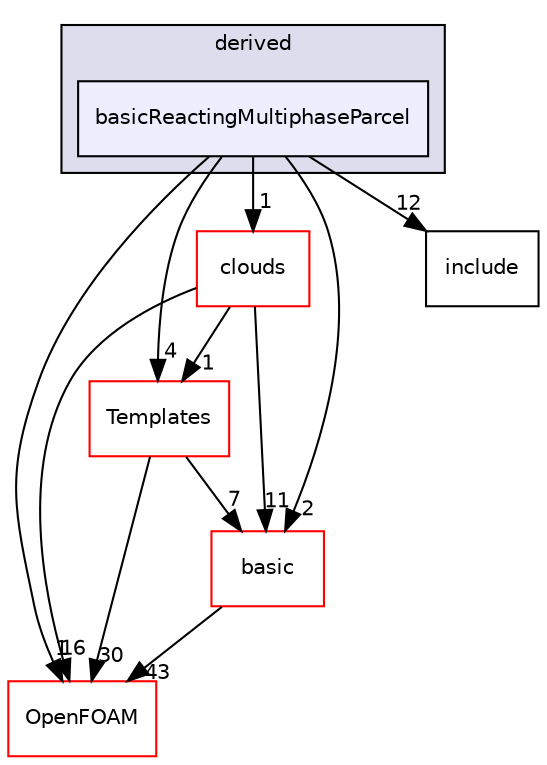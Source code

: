 digraph "src/lagrangian/intermediate/parcels/derived/basicReactingMultiphaseParcel" {
  bgcolor=transparent;
  compound=true
  node [ fontsize="10", fontname="Helvetica"];
  edge [ labelfontsize="10", labelfontname="Helvetica"];
  subgraph clusterdir_d25ce32b8f85f1a08cd016b541e3d76e {
    graph [ bgcolor="#ddddee", pencolor="black", label="derived" fontname="Helvetica", fontsize="10", URL="dir_d25ce32b8f85f1a08cd016b541e3d76e.html"]
  dir_29fea13ed0328410e10c2008cd538033 [shape=box, label="basicReactingMultiphaseParcel", style="filled", fillcolor="#eeeeff", pencolor="black", URL="dir_29fea13ed0328410e10c2008cd538033.html"];
  }
  dir_bdd630a78c14e3d279a2564e7964fc69 [shape=box label="clouds" color="red" URL="dir_bdd630a78c14e3d279a2564e7964fc69.html"];
  dir_0e9805b96b2bf461314a136059d44950 [shape=box label="Templates" color="red" URL="dir_0e9805b96b2bf461314a136059d44950.html"];
  dir_c5473ff19b20e6ec4dfe5c310b3778a8 [shape=box label="OpenFOAM" color="red" URL="dir_c5473ff19b20e6ec4dfe5c310b3778a8.html"];
  dir_5ad2c1d6ebf0f238b9e7d5151a24f37c [shape=box label="include" URL="dir_5ad2c1d6ebf0f238b9e7d5151a24f37c.html"];
  dir_584e0ab0901b4327f36f4285cac7f2f8 [shape=box label="basic" color="red" URL="dir_584e0ab0901b4327f36f4285cac7f2f8.html"];
  dir_bdd630a78c14e3d279a2564e7964fc69->dir_0e9805b96b2bf461314a136059d44950 [headlabel="1", labeldistance=1.5 headhref="dir_001430_001476.html"];
  dir_bdd630a78c14e3d279a2564e7964fc69->dir_c5473ff19b20e6ec4dfe5c310b3778a8 [headlabel="16", labeldistance=1.5 headhref="dir_001430_001896.html"];
  dir_bdd630a78c14e3d279a2564e7964fc69->dir_584e0ab0901b4327f36f4285cac7f2f8 [headlabel="11", labeldistance=1.5 headhref="dir_001430_001365.html"];
  dir_0e9805b96b2bf461314a136059d44950->dir_c5473ff19b20e6ec4dfe5c310b3778a8 [headlabel="30", labeldistance=1.5 headhref="dir_001476_001896.html"];
  dir_0e9805b96b2bf461314a136059d44950->dir_584e0ab0901b4327f36f4285cac7f2f8 [headlabel="7", labeldistance=1.5 headhref="dir_001476_001365.html"];
  dir_29fea13ed0328410e10c2008cd538033->dir_bdd630a78c14e3d279a2564e7964fc69 [headlabel="1", labeldistance=1.5 headhref="dir_001469_001430.html"];
  dir_29fea13ed0328410e10c2008cd538033->dir_0e9805b96b2bf461314a136059d44950 [headlabel="4", labeldistance=1.5 headhref="dir_001469_001476.html"];
  dir_29fea13ed0328410e10c2008cd538033->dir_c5473ff19b20e6ec4dfe5c310b3778a8 [headlabel="1", labeldistance=1.5 headhref="dir_001469_001896.html"];
  dir_29fea13ed0328410e10c2008cd538033->dir_5ad2c1d6ebf0f238b9e7d5151a24f37c [headlabel="12", labeldistance=1.5 headhref="dir_001469_001475.html"];
  dir_29fea13ed0328410e10c2008cd538033->dir_584e0ab0901b4327f36f4285cac7f2f8 [headlabel="2", labeldistance=1.5 headhref="dir_001469_001365.html"];
  dir_584e0ab0901b4327f36f4285cac7f2f8->dir_c5473ff19b20e6ec4dfe5c310b3778a8 [headlabel="43", labeldistance=1.5 headhref="dir_001365_001896.html"];
}
